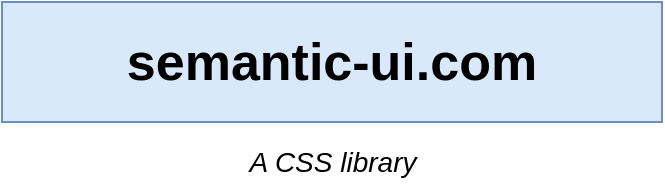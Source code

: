 <mxfile version="12.5.1" type="github" pages="8">
  <diagram id="vAU2icVZnVVsbZ8cxz05" name="02 - sem">
    <mxGraphModel dx="747" dy="359" grid="1" gridSize="10" guides="1" tooltips="1" connect="1" arrows="1" fold="1" page="1" pageScale="1" pageWidth="1920" pageHeight="1200" math="0" shadow="0">
      <root>
        <mxCell id="ZaMI3tFs_J1XZlpAEU4s-0"/>
        <mxCell id="ZaMI3tFs_J1XZlpAEU4s-1" parent="ZaMI3tFs_J1XZlpAEU4s-0"/>
        <mxCell id="ZaMI3tFs_J1XZlpAEU4s-2" value="semantic-ui.com" style="rounded=0;whiteSpace=wrap;html=1;fontSize=26;align=center;fillColor=#dae8fc;strokeColor=#6c8ebf;fontStyle=1" vertex="1" parent="ZaMI3tFs_J1XZlpAEU4s-1">
          <mxGeometry x="450" y="240" width="330" height="60" as="geometry"/>
        </mxCell>
        <mxCell id="4axB9tEJAmGs_o-PMnVQ-0" value="&lt;i&gt;A CSS library&lt;/i&gt;" style="text;html=1;strokeColor=none;fillColor=none;align=center;verticalAlign=middle;whiteSpace=wrap;rounded=0;fontSize=14;" vertex="1" parent="ZaMI3tFs_J1XZlpAEU4s-1">
          <mxGeometry x="537.5" y="310" width="155" height="20" as="geometry"/>
        </mxCell>
      </root>
    </mxGraphModel>
  </diagram>
  <diagram id="gMHvzonc3eMBFMIQYa92" name="04 - semantic">
    <mxGraphModel dx="747" dy="359" grid="1" gridSize="10" guides="1" tooltips="1" connect="1" arrows="1" fold="1" page="1" pageScale="1" pageWidth="1920" pageHeight="1200" math="0" shadow="0">
      <root>
        <mxCell id="-XBrB-katNyUkC63vr14-0"/>
        <mxCell id="-XBrB-katNyUkC63vr14-1" parent="-XBrB-katNyUkC63vr14-0"/>
        <mxCell id="Cq113-RAYWUyoC-S9eks-3" style="edgeStyle=orthogonalEdgeStyle;rounded=0;orthogonalLoop=1;jettySize=auto;html=1;exitX=0.5;exitY=1;exitDx=0;exitDy=0;fontSize=14;" edge="1" parent="-XBrB-katNyUkC63vr14-1" source="Cq113-RAYWUyoC-S9eks-0" target="Cq113-RAYWUyoC-S9eks-2">
          <mxGeometry relative="1" as="geometry"/>
        </mxCell>
        <mxCell id="Cq113-RAYWUyoC-S9eks-0" value="Semantic CSS" style="rounded=0;whiteSpace=wrap;html=1;fontSize=26;align=center;fillColor=#dae8fc;strokeColor=#6c8ebf;fontStyle=1" vertex="1" parent="-XBrB-katNyUkC63vr14-1">
          <mxGeometry x="420" y="260" width="200" height="60" as="geometry"/>
        </mxCell>
        <mxCell id="Cq113-RAYWUyoC-S9eks-4" style="edgeStyle=orthogonalEdgeStyle;rounded=0;orthogonalLoop=1;jettySize=auto;html=1;exitX=0.5;exitY=1;exitDx=0;exitDy=0;fontSize=14;" edge="1" parent="-XBrB-katNyUkC63vr14-1" target="Cq113-RAYWUyoC-S9eks-2">
          <mxGeometry relative="1" as="geometry">
            <mxPoint x="750" y="320" as="sourcePoint"/>
          </mxGeometry>
        </mxCell>
        <mxCell id="Cq113-RAYWUyoC-S9eks-2" value="Semantic-UI" style="rounded=0;whiteSpace=wrap;html=1;fontSize=26;align=center;fillColor=#e1d5e7;strokeColor=#9673a6;fontStyle=1" vertex="1" parent="-XBrB-katNyUkC63vr14-1">
          <mxGeometry x="535" y="410" width="200" height="60" as="geometry"/>
        </mxCell>
      </root>
    </mxGraphModel>
  </diagram>
  <diagram id="G4dSxPrtSfT2ga3OpHY1" name="01 - mockup">
    <mxGraphModel dx="1195" dy="574" grid="1" gridSize="10" guides="1" tooltips="1" connect="1" arrows="1" fold="1" page="1" pageScale="1" pageWidth="1920" pageHeight="1200" math="0" shadow="0">
      <root>
        <mxCell id="0"/>
        <mxCell id="1" parent="0"/>
        <mxCell id="b6q1SKspGeo5kJjIOPxl-1" value="" style="strokeWidth=1;shadow=0;dashed=0;align=center;html=1;shape=mxgraph.mockup.containers.browserWindow;rSize=0;strokeColor=#666666;strokeColor2=#008cff;strokeColor3=#c4c4c4;mainText=,;recursiveResize=0;" vertex="1" parent="1">
          <mxGeometry x="320" y="140" width="620" height="510" as="geometry"/>
        </mxCell>
        <mxCell id="b6q1SKspGeo5kJjIOPxl-2" value="Page 1" style="strokeWidth=1;shadow=0;dashed=0;align=center;html=1;shape=mxgraph.mockup.containers.anchor;fontSize=17;fontColor=#666666;align=left;" vertex="1" parent="b6q1SKspGeo5kJjIOPxl-1">
          <mxGeometry x="60" y="12" width="110" height="26" as="geometry"/>
        </mxCell>
        <mxCell id="b6q1SKspGeo5kJjIOPxl-3" value="localhost:4200/elements" style="strokeWidth=1;shadow=0;dashed=0;align=center;html=1;shape=mxgraph.mockup.containers.anchor;rSize=0;fontSize=17;fontColor=#666666;align=left;" vertex="1" parent="b6q1SKspGeo5kJjIOPxl-1">
          <mxGeometry x="130" y="60" width="250" height="26" as="geometry"/>
        </mxCell>
        <mxCell id="b6q1SKspGeo5kJjIOPxl-10" value="Elements" style="text;html=1;strokeColor=none;fillColor=none;align=center;verticalAlign=middle;whiteSpace=wrap;rounded=0;fontStyle=1" vertex="1" parent="b6q1SKspGeo5kJjIOPxl-1">
          <mxGeometry x="20" y="120" width="70" height="20" as="geometry"/>
        </mxCell>
        <mxCell id="b6q1SKspGeo5kJjIOPxl-11" value="Collections" style="text;html=1;strokeColor=none;fillColor=none;align=center;verticalAlign=middle;whiteSpace=wrap;rounded=0;fontStyle=0" vertex="1" parent="b6q1SKspGeo5kJjIOPxl-1">
          <mxGeometry x="105" y="120" width="70" height="20" as="geometry"/>
        </mxCell>
        <mxCell id="b6q1SKspGeo5kJjIOPxl-12" value="Views" style="text;html=1;strokeColor=none;fillColor=none;align=center;verticalAlign=middle;whiteSpace=wrap;rounded=0;fontStyle=0" vertex="1" parent="b6q1SKspGeo5kJjIOPxl-1">
          <mxGeometry x="190" y="120" width="70" height="20" as="geometry"/>
        </mxCell>
        <mxCell id="b6q1SKspGeo5kJjIOPxl-14" value="" style="endArrow=none;html=1;" edge="1" parent="b6q1SKspGeo5kJjIOPxl-1">
          <mxGeometry width="50" height="50" relative="1" as="geometry">
            <mxPoint x="25" y="150" as="sourcePoint"/>
            <mxPoint x="595" y="150" as="targetPoint"/>
          </mxGeometry>
        </mxCell>
        <mxCell id="b6q1SKspGeo5kJjIOPxl-24" value="Segment" style="text;html=1;strokeColor=none;fillColor=none;align=center;verticalAlign=middle;whiteSpace=wrap;rounded=0;fontStyle=1;fontSize=18;" vertex="1" parent="b6q1SKspGeo5kJjIOPxl-1">
          <mxGeometry x="30" y="180" width="70" height="20" as="geometry"/>
        </mxCell>
        <mxCell id="b6q1SKspGeo5kJjIOPxl-25" value="" style="endArrow=none;html=1;" edge="1" parent="b6q1SKspGeo5kJjIOPxl-1">
          <mxGeometry width="50" height="50" relative="1" as="geometry">
            <mxPoint x="25" y="210" as="sourcePoint"/>
            <mxPoint x="200" y="210" as="targetPoint"/>
          </mxGeometry>
        </mxCell>
        <mxCell id="b6q1SKspGeo5kJjIOPxl-26" value="" style="rounded=0;whiteSpace=wrap;html=1;fontSize=18;" vertex="1" parent="b6q1SKspGeo5kJjIOPxl-1">
          <mxGeometry x="50" y="220" width="530" height="50" as="geometry"/>
        </mxCell>
        <mxCell id="b6q1SKspGeo5kJjIOPxl-27" value="This is an example of a segment component" style="text;html=1;strokeColor=none;fillColor=none;align=left;verticalAlign=middle;whiteSpace=wrap;rounded=0;fontSize=18;" vertex="1" parent="b6q1SKspGeo5kJjIOPxl-1">
          <mxGeometry x="65" y="235" width="395" height="20" as="geometry"/>
        </mxCell>
        <mxCell id="b6q1SKspGeo5kJjIOPxl-28" value="Placeholder" style="text;html=1;strokeColor=none;fillColor=none;align=center;verticalAlign=middle;whiteSpace=wrap;rounded=0;fontStyle=1;fontSize=18;" vertex="1" parent="b6q1SKspGeo5kJjIOPxl-1">
          <mxGeometry x="32.5" y="300" width="87.5" height="20" as="geometry"/>
        </mxCell>
        <mxCell id="b6q1SKspGeo5kJjIOPxl-29" value="" style="endArrow=none;html=1;" edge="1" parent="b6q1SKspGeo5kJjIOPxl-1">
          <mxGeometry width="50" height="50" relative="1" as="geometry">
            <mxPoint x="27.5" y="330" as="sourcePoint"/>
            <mxPoint x="202.5" y="330" as="targetPoint"/>
          </mxGeometry>
        </mxCell>
        <mxCell id="b6q1SKspGeo5kJjIOPxl-31" value="" style="rounded=0;whiteSpace=wrap;html=1;fontSize=18;align=left;fillColor=#f5f5f5;strokeColor=#666666;fontColor=#333333;" vertex="1" parent="b6q1SKspGeo5kJjIOPxl-1">
          <mxGeometry x="50" y="340" width="30" height="30" as="geometry"/>
        </mxCell>
        <mxCell id="b6q1SKspGeo5kJjIOPxl-32" value="" style="rounded=0;whiteSpace=wrap;html=1;fontSize=18;align=left;fillColor=#f5f5f5;strokeColor=#666666;fontColor=#333333;" vertex="1" parent="b6q1SKspGeo5kJjIOPxl-1">
          <mxGeometry x="90" y="340" width="130" height="10" as="geometry"/>
        </mxCell>
        <mxCell id="b6q1SKspGeo5kJjIOPxl-33" value="" style="rounded=0;whiteSpace=wrap;html=1;fontSize=18;align=left;fillColor=#f5f5f5;strokeColor=#666666;fontColor=#333333;" vertex="1" parent="b6q1SKspGeo5kJjIOPxl-1">
          <mxGeometry x="90" y="360" width="70" height="10" as="geometry"/>
        </mxCell>
        <mxCell id="b6q1SKspGeo5kJjIOPxl-34" value="" style="rounded=0;whiteSpace=wrap;html=1;fontSize=18;align=left;fillColor=#f5f5f5;strokeColor=#666666;fontColor=#333333;" vertex="1" parent="b6q1SKspGeo5kJjIOPxl-1">
          <mxGeometry x="50" y="380" width="230" height="10" as="geometry"/>
        </mxCell>
        <mxCell id="b6q1SKspGeo5kJjIOPxl-35" value="" style="rounded=0;whiteSpace=wrap;html=1;fontSize=18;align=left;fillColor=#f5f5f5;strokeColor=#666666;fontColor=#333333;" vertex="1" parent="b6q1SKspGeo5kJjIOPxl-1">
          <mxGeometry x="50" y="400" width="230" height="10" as="geometry"/>
        </mxCell>
        <mxCell id="b6q1SKspGeo5kJjIOPxl-36" value="" style="rounded=0;whiteSpace=wrap;html=1;fontSize=18;align=left;fillColor=#f5f5f5;strokeColor=#666666;fontColor=#333333;" vertex="1" parent="b6q1SKspGeo5kJjIOPxl-1">
          <mxGeometry x="50" y="420" width="230" height="10" as="geometry"/>
        </mxCell>
        <mxCell id="b6q1SKspGeo5kJjIOPxl-106" value="Modules" style="text;html=1;strokeColor=none;fillColor=none;align=center;verticalAlign=middle;whiteSpace=wrap;rounded=0;fontStyle=0" vertex="1" parent="b6q1SKspGeo5kJjIOPxl-1">
          <mxGeometry x="275" y="120" width="70" height="20" as="geometry"/>
        </mxCell>
        <mxCell id="b6q1SKspGeo5kJjIOPxl-4" value="" style="strokeWidth=1;shadow=0;dashed=0;align=center;html=1;shape=mxgraph.mockup.containers.browserWindow;rSize=0;strokeColor=#666666;strokeColor2=#008cff;strokeColor3=#c4c4c4;mainText=,;recursiveResize=0;" vertex="1" parent="1">
          <mxGeometry x="1000" y="140" width="620" height="510" as="geometry"/>
        </mxCell>
        <mxCell id="b6q1SKspGeo5kJjIOPxl-5" value="Page 1" style="strokeWidth=1;shadow=0;dashed=0;align=center;html=1;shape=mxgraph.mockup.containers.anchor;fontSize=17;fontColor=#666666;align=left;" vertex="1" parent="b6q1SKspGeo5kJjIOPxl-4">
          <mxGeometry x="60" y="12" width="110" height="26" as="geometry"/>
        </mxCell>
        <mxCell id="b6q1SKspGeo5kJjIOPxl-6" value="localhost:4200/collections" style="strokeWidth=1;shadow=0;dashed=0;align=center;html=1;shape=mxgraph.mockup.containers.anchor;rSize=0;fontSize=17;fontColor=#666666;align=left;" vertex="1" parent="b6q1SKspGeo5kJjIOPxl-4">
          <mxGeometry x="130" y="60" width="250" height="26" as="geometry"/>
        </mxCell>
        <mxCell id="b6q1SKspGeo5kJjIOPxl-16" value="Elements" style="text;html=1;strokeColor=none;fillColor=none;align=center;verticalAlign=middle;whiteSpace=wrap;rounded=0;fontStyle=0" vertex="1" parent="b6q1SKspGeo5kJjIOPxl-4">
          <mxGeometry x="21.7" y="120" width="70" height="20" as="geometry"/>
        </mxCell>
        <mxCell id="b6q1SKspGeo5kJjIOPxl-17" value="Collections" style="text;html=1;strokeColor=none;fillColor=none;align=center;verticalAlign=middle;whiteSpace=wrap;rounded=0;fontStyle=1" vertex="1" parent="b6q1SKspGeo5kJjIOPxl-4">
          <mxGeometry x="106.7" y="120" width="70" height="20" as="geometry"/>
        </mxCell>
        <mxCell id="b6q1SKspGeo5kJjIOPxl-18" value="Views" style="text;html=1;strokeColor=none;fillColor=none;align=center;verticalAlign=middle;whiteSpace=wrap;rounded=0;fontStyle=0" vertex="1" parent="b6q1SKspGeo5kJjIOPxl-4">
          <mxGeometry x="191.7" y="120" width="70" height="20" as="geometry"/>
        </mxCell>
        <mxCell id="b6q1SKspGeo5kJjIOPxl-19" value="" style="endArrow=none;html=1;" edge="1" parent="b6q1SKspGeo5kJjIOPxl-4">
          <mxGeometry width="50" height="50" relative="1" as="geometry">
            <mxPoint x="26.7" y="150" as="sourcePoint"/>
            <mxPoint x="596.7" y="150" as="targetPoint"/>
          </mxGeometry>
        </mxCell>
        <mxCell id="b6q1SKspGeo5kJjIOPxl-38" value="Table" style="text;html=1;strokeColor=none;fillColor=none;align=center;verticalAlign=middle;whiteSpace=wrap;rounded=0;fontStyle=1;fontSize=18;" vertex="1" parent="b6q1SKspGeo5kJjIOPxl-4">
          <mxGeometry x="21.7" y="170" width="70" height="20" as="geometry"/>
        </mxCell>
        <mxCell id="b6q1SKspGeo5kJjIOPxl-39" value="" style="endArrow=none;html=1;" edge="1" parent="b6q1SKspGeo5kJjIOPxl-4">
          <mxGeometry width="50" height="50" relative="1" as="geometry">
            <mxPoint x="27.5" y="200" as="sourcePoint"/>
            <mxPoint x="202.5" y="200" as="targetPoint"/>
          </mxGeometry>
        </mxCell>
        <mxCell id="b6q1SKspGeo5kJjIOPxl-40" value="&amp;nbsp; Name" style="rounded=0;whiteSpace=wrap;html=1;fontSize=14;align=left;fillColor=#f5f5f5;strokeColor=#666666;fontColor=#333333;" vertex="1" parent="b6q1SKspGeo5kJjIOPxl-4">
          <mxGeometry x="50" y="210" width="150" height="25" as="geometry"/>
        </mxCell>
        <mxCell id="b6q1SKspGeo5kJjIOPxl-41" value="&amp;nbsp; Age" style="rounded=0;whiteSpace=wrap;html=1;fontSize=14;align=left;fillColor=#f5f5f5;strokeColor=#666666;fontColor=#333333;" vertex="1" parent="b6q1SKspGeo5kJjIOPxl-4">
          <mxGeometry x="200" y="210" width="180" height="25" as="geometry"/>
        </mxCell>
        <mxCell id="b6q1SKspGeo5kJjIOPxl-42" value="&amp;nbsp; Job" style="rounded=0;whiteSpace=wrap;html=1;fontSize=14;align=left;fillColor=#f5f5f5;strokeColor=#666666;fontColor=#333333;" vertex="1" parent="b6q1SKspGeo5kJjIOPxl-4">
          <mxGeometry x="380" y="210" width="180" height="25" as="geometry"/>
        </mxCell>
        <mxCell id="b6q1SKspGeo5kJjIOPxl-43" value="James McJoe" style="rounded=0;whiteSpace=wrap;html=1;fontSize=12;align=left;" vertex="1" parent="b6q1SKspGeo5kJjIOPxl-4">
          <mxGeometry x="50" y="235" width="150" height="25" as="geometry"/>
        </mxCell>
        <mxCell id="b6q1SKspGeo5kJjIOPxl-44" value="30" style="rounded=0;whiteSpace=wrap;html=1;fontSize=12;align=left;" vertex="1" parent="b6q1SKspGeo5kJjIOPxl-4">
          <mxGeometry x="200" y="235" width="180" height="25" as="geometry"/>
        </mxCell>
        <mxCell id="b6q1SKspGeo5kJjIOPxl-45" value="Designer" style="rounded=0;whiteSpace=wrap;html=1;fontSize=12;align=left;" vertex="1" parent="b6q1SKspGeo5kJjIOPxl-4">
          <mxGeometry x="380" y="235" width="180" height="25" as="geometry"/>
        </mxCell>
        <mxCell id="b6q1SKspGeo5kJjIOPxl-46" value="Jill Jilly" style="rounded=0;whiteSpace=wrap;html=1;fontSize=12;align=left;" vertex="1" parent="b6q1SKspGeo5kJjIOPxl-4">
          <mxGeometry x="50" y="260" width="150" height="25" as="geometry"/>
        </mxCell>
        <mxCell id="b6q1SKspGeo5kJjIOPxl-47" value="24" style="rounded=0;whiteSpace=wrap;html=1;fontSize=12;align=left;" vertex="1" parent="b6q1SKspGeo5kJjIOPxl-4">
          <mxGeometry x="200" y="260" width="180" height="25" as="geometry"/>
        </mxCell>
        <mxCell id="b6q1SKspGeo5kJjIOPxl-48" value="Engineer" style="rounded=0;whiteSpace=wrap;html=1;fontSize=12;align=left;" vertex="1" parent="b6q1SKspGeo5kJjIOPxl-4">
          <mxGeometry x="380" y="260" width="180" height="25" as="geometry"/>
        </mxCell>
        <mxCell id="b6q1SKspGeo5kJjIOPxl-49" value="Elyse" style="rounded=0;whiteSpace=wrap;html=1;fontSize=12;align=left;" vertex="1" parent="b6q1SKspGeo5kJjIOPxl-4">
          <mxGeometry x="50" y="285" width="150" height="25" as="geometry"/>
        </mxCell>
        <mxCell id="b6q1SKspGeo5kJjIOPxl-50" value="32" style="rounded=0;whiteSpace=wrap;html=1;fontSize=12;align=left;" vertex="1" parent="b6q1SKspGeo5kJjIOPxl-4">
          <mxGeometry x="200" y="285" width="180" height="25" as="geometry"/>
        </mxCell>
        <mxCell id="b6q1SKspGeo5kJjIOPxl-51" value="Engineer" style="rounded=0;whiteSpace=wrap;html=1;fontSize=12;align=left;" vertex="1" parent="b6q1SKspGeo5kJjIOPxl-4">
          <mxGeometry x="380" y="285" width="180" height="25" as="geometry"/>
        </mxCell>
        <mxCell id="b6q1SKspGeo5kJjIOPxl-52" value="Tabs" style="text;html=1;strokeColor=none;fillColor=none;align=center;verticalAlign=middle;whiteSpace=wrap;rounded=0;fontStyle=1;fontSize=18;" vertex="1" parent="b6q1SKspGeo5kJjIOPxl-4">
          <mxGeometry x="24.6" y="330" width="70" height="20" as="geometry"/>
        </mxCell>
        <mxCell id="b6q1SKspGeo5kJjIOPxl-53" value="" style="endArrow=none;html=1;" edge="1" parent="b6q1SKspGeo5kJjIOPxl-4">
          <mxGeometry width="50" height="50" relative="1" as="geometry">
            <mxPoint x="30.4" y="360" as="sourcePoint"/>
            <mxPoint x="205.4" y="360" as="targetPoint"/>
          </mxGeometry>
        </mxCell>
        <mxCell id="b6q1SKspGeo5kJjIOPxl-54" value="Bio" style="rounded=0;whiteSpace=wrap;html=1;fontSize=12;align=left;fillColor=#f5f5f5;strokeColor=#666666;fontColor=#333333;" vertex="1" parent="b6q1SKspGeo5kJjIOPxl-4">
          <mxGeometry x="50" y="390" width="120" height="30" as="geometry"/>
        </mxCell>
        <mxCell id="b6q1SKspGeo5kJjIOPxl-55" value="Companies" style="rounded=0;whiteSpace=wrap;html=1;fontSize=12;align=left;strokeColor=none;" vertex="1" parent="b6q1SKspGeo5kJjIOPxl-4">
          <mxGeometry x="50" y="420" width="120" height="30" as="geometry"/>
        </mxCell>
        <mxCell id="b6q1SKspGeo5kJjIOPxl-56" value="Partners" style="rounded=0;whiteSpace=wrap;html=1;fontSize=12;align=left;strokeColor=none;" vertex="1" parent="b6q1SKspGeo5kJjIOPxl-4">
          <mxGeometry x="50" y="450" width="120" height="30" as="geometry"/>
        </mxCell>
        <mxCell id="b6q1SKspGeo5kJjIOPxl-57" value="" style="rounded=0;whiteSpace=wrap;html=1;fontSize=12;align=left;fillColor=#f5f5f5;strokeColor=#666666;fontColor=#333333;" vertex="1" parent="b6q1SKspGeo5kJjIOPxl-4">
          <mxGeometry x="170" y="390" width="330" height="90" as="geometry"/>
        </mxCell>
        <mxCell id="b6q1SKspGeo5kJjIOPxl-58" value="Here is a biography of myself.&amp;nbsp; You will learn about how I came to be an engineer!" style="text;html=1;strokeColor=none;fillColor=none;align=left;verticalAlign=middle;whiteSpace=wrap;rounded=0;fontSize=12;" vertex="1" parent="b6q1SKspGeo5kJjIOPxl-4">
          <mxGeometry x="176.7" y="400" width="313.3" height="20" as="geometry"/>
        </mxCell>
        <mxCell id="b6q1SKspGeo5kJjIOPxl-105" value="Modules" style="text;html=1;strokeColor=none;fillColor=none;align=center;verticalAlign=middle;whiteSpace=wrap;rounded=0;fontStyle=0" vertex="1" parent="b6q1SKspGeo5kJjIOPxl-4">
          <mxGeometry x="270" y="120" width="70" height="20" as="geometry"/>
        </mxCell>
        <mxCell id="b6q1SKspGeo5kJjIOPxl-7" value="" style="strokeWidth=1;shadow=0;dashed=0;align=center;html=1;shape=mxgraph.mockup.containers.browserWindow;rSize=0;strokeColor=#666666;strokeColor2=#008cff;strokeColor3=#c4c4c4;mainText=,;recursiveResize=0;fontStyle=2" vertex="1" parent="1">
          <mxGeometry x="1670" y="140" width="620" height="510" as="geometry"/>
        </mxCell>
        <mxCell id="b6q1SKspGeo5kJjIOPxl-8" value="Page 1" style="strokeWidth=1;shadow=0;dashed=0;align=center;html=1;shape=mxgraph.mockup.containers.anchor;fontSize=17;fontColor=#666666;align=left;" vertex="1" parent="b6q1SKspGeo5kJjIOPxl-7">
          <mxGeometry x="60" y="12" width="110" height="26" as="geometry"/>
        </mxCell>
        <mxCell id="b6q1SKspGeo5kJjIOPxl-9" value="localhost:4200/views" style="strokeWidth=1;shadow=0;dashed=0;align=center;html=1;shape=mxgraph.mockup.containers.anchor;rSize=0;fontSize=17;fontColor=#666666;align=left;" vertex="1" parent="b6q1SKspGeo5kJjIOPxl-7">
          <mxGeometry x="130" y="60" width="250" height="26" as="geometry"/>
        </mxCell>
        <mxCell id="b6q1SKspGeo5kJjIOPxl-20" value="Elements" style="text;html=1;strokeColor=none;fillColor=none;align=center;verticalAlign=middle;whiteSpace=wrap;rounded=0;fontStyle=0" vertex="1" parent="b6q1SKspGeo5kJjIOPxl-7">
          <mxGeometry x="20.9" y="120" width="70" height="20" as="geometry"/>
        </mxCell>
        <mxCell id="b6q1SKspGeo5kJjIOPxl-21" value="Collections" style="text;html=1;strokeColor=none;fillColor=none;align=center;verticalAlign=middle;whiteSpace=wrap;rounded=0;fontStyle=0" vertex="1" parent="b6q1SKspGeo5kJjIOPxl-7">
          <mxGeometry x="105.9" y="120" width="70" height="20" as="geometry"/>
        </mxCell>
        <mxCell id="b6q1SKspGeo5kJjIOPxl-22" value="Views" style="text;html=1;strokeColor=none;fillColor=none;align=center;verticalAlign=middle;whiteSpace=wrap;rounded=0;fontStyle=1" vertex="1" parent="b6q1SKspGeo5kJjIOPxl-7">
          <mxGeometry x="190.9" y="120" width="70" height="20" as="geometry"/>
        </mxCell>
        <mxCell id="b6q1SKspGeo5kJjIOPxl-23" value="" style="endArrow=none;html=1;" edge="1" parent="b6q1SKspGeo5kJjIOPxl-7">
          <mxGeometry width="50" height="50" relative="1" as="geometry">
            <mxPoint x="25.9" y="150" as="sourcePoint"/>
            <mxPoint x="595.9" y="150" as="targetPoint"/>
          </mxGeometry>
        </mxCell>
        <mxCell id="b6q1SKspGeo5kJjIOPxl-59" value="Statistics" style="text;html=1;strokeColor=none;fillColor=none;align=center;verticalAlign=middle;whiteSpace=wrap;rounded=0;fontStyle=1;fontSize=18;" vertex="1" parent="b6q1SKspGeo5kJjIOPxl-7">
          <mxGeometry x="23.93" y="170" width="96.07" height="20" as="geometry"/>
        </mxCell>
        <mxCell id="b6q1SKspGeo5kJjIOPxl-60" value="" style="endArrow=none;html=1;" edge="1" parent="b6q1SKspGeo5kJjIOPxl-7">
          <mxGeometry width="50" height="50" relative="1" as="geometry">
            <mxPoint x="29.73" y="200" as="sourcePoint"/>
            <mxPoint x="204.73" y="200" as="targetPoint"/>
          </mxGeometry>
        </mxCell>
        <mxCell id="b6q1SKspGeo5kJjIOPxl-61" value="22" style="text;html=1;strokeColor=none;fillColor=none;align=center;verticalAlign=middle;whiteSpace=wrap;rounded=0;fontSize=40;" vertex="1" parent="b6q1SKspGeo5kJjIOPxl-7">
          <mxGeometry x="40" y="220" width="40" height="20" as="geometry"/>
        </mxCell>
        <mxCell id="b6q1SKspGeo5kJjIOPxl-62" value="Favorites" style="text;html=1;strokeColor=none;fillColor=none;align=center;verticalAlign=middle;whiteSpace=wrap;rounded=0;fontSize=12;" vertex="1" parent="b6q1SKspGeo5kJjIOPxl-7">
          <mxGeometry x="40" y="250" width="40" height="20" as="geometry"/>
        </mxCell>
        <mxCell id="b6q1SKspGeo5kJjIOPxl-63" value="967" style="text;html=1;strokeColor=none;fillColor=none;align=center;verticalAlign=middle;whiteSpace=wrap;rounded=0;fontSize=40;" vertex="1" parent="b6q1SKspGeo5kJjIOPxl-7">
          <mxGeometry x="130" y="220" width="40" height="20" as="geometry"/>
        </mxCell>
        <mxCell id="b6q1SKspGeo5kJjIOPxl-64" value="Page Views" style="text;html=1;strokeColor=none;fillColor=none;align=center;verticalAlign=middle;whiteSpace=wrap;rounded=0;fontSize=12;" vertex="1" parent="b6q1SKspGeo5kJjIOPxl-7">
          <mxGeometry x="115" y="250" width="70" height="20" as="geometry"/>
        </mxCell>
        <mxCell id="b6q1SKspGeo5kJjIOPxl-65" value="30" style="text;html=1;strokeColor=none;fillColor=none;align=center;verticalAlign=middle;whiteSpace=wrap;rounded=0;fontSize=40;" vertex="1" parent="b6q1SKspGeo5kJjIOPxl-7">
          <mxGeometry x="224.67" y="220" width="40" height="20" as="geometry"/>
        </mxCell>
        <mxCell id="b6q1SKspGeo5kJjIOPxl-66" value="Users" style="text;html=1;strokeColor=none;fillColor=none;align=center;verticalAlign=middle;whiteSpace=wrap;rounded=0;fontSize=12;" vertex="1" parent="b6q1SKspGeo5kJjIOPxl-7">
          <mxGeometry x="209.67" y="250" width="70" height="20" as="geometry"/>
        </mxCell>
        <mxCell id="b6q1SKspGeo5kJjIOPxl-67" value="Item List" style="text;html=1;strokeColor=none;fillColor=none;align=center;verticalAlign=middle;whiteSpace=wrap;rounded=0;fontStyle=1;fontSize=18;" vertex="1" parent="b6q1SKspGeo5kJjIOPxl-7">
          <mxGeometry x="24.6" y="300" width="96.07" height="20" as="geometry"/>
        </mxCell>
        <mxCell id="b6q1SKspGeo5kJjIOPxl-68" value="" style="endArrow=none;html=1;" edge="1" parent="b6q1SKspGeo5kJjIOPxl-7">
          <mxGeometry width="50" height="50" relative="1" as="geometry">
            <mxPoint x="30.4" y="330" as="sourcePoint"/>
            <mxPoint x="205.4" y="330" as="targetPoint"/>
          </mxGeometry>
        </mxCell>
        <mxCell id="b6q1SKspGeo5kJjIOPxl-69" value="" style="shape=image;html=1;verticalAlign=top;verticalLabelPosition=bottom;labelBackgroundColor=#ffffff;imageAspect=0;aspect=fixed;image=https://cdn2.iconfinder.com/data/icons/freecns-cumulus/16/519587-084_Photo-128.png;fontSize=40;align=left;" vertex="1" parent="b6q1SKspGeo5kJjIOPxl-7">
          <mxGeometry x="27" y="350" width="70" height="70" as="geometry"/>
        </mxCell>
        <mxCell id="b6q1SKspGeo5kJjIOPxl-70" value="Couch" style="text;html=1;strokeColor=none;fillColor=none;align=left;verticalAlign=middle;whiteSpace=wrap;rounded=0;fontSize=12;fontStyle=1" vertex="1" parent="b6q1SKspGeo5kJjIOPxl-7">
          <mxGeometry x="105.9" y="358" width="120" height="20" as="geometry"/>
        </mxCell>
        <mxCell id="b6q1SKspGeo5kJjIOPxl-71" value="&lt;i&gt;Description&lt;/i&gt;" style="text;html=1;strokeColor=none;fillColor=none;align=left;verticalAlign=middle;whiteSpace=wrap;rounded=0;fontSize=12;fontStyle=0" vertex="1" parent="b6q1SKspGeo5kJjIOPxl-7">
          <mxGeometry x="105.9" y="379" width="120" height="20" as="geometry"/>
        </mxCell>
        <mxCell id="b6q1SKspGeo5kJjIOPxl-72" value="&lt;span&gt;This is a great couch, the kind that you would want in your house!&lt;/span&gt;" style="text;html=1;strokeColor=none;fillColor=none;align=left;verticalAlign=middle;whiteSpace=wrap;rounded=0;fontSize=12;fontStyle=0" vertex="1" parent="b6q1SKspGeo5kJjIOPxl-7">
          <mxGeometry x="105.9" y="400" width="244.1" height="20" as="geometry"/>
        </mxCell>
        <mxCell id="b6q1SKspGeo5kJjIOPxl-73" value="" style="shape=image;html=1;verticalAlign=top;verticalLabelPosition=bottom;labelBackgroundColor=#ffffff;imageAspect=0;aspect=fixed;image=https://cdn2.iconfinder.com/data/icons/freecns-cumulus/16/519587-084_Photo-128.png;fontSize=40;align=left;" vertex="1" parent="b6q1SKspGeo5kJjIOPxl-7">
          <mxGeometry x="27" y="424.67" width="70" height="70" as="geometry"/>
        </mxCell>
        <mxCell id="b6q1SKspGeo5kJjIOPxl-74" value="Dresser" style="text;html=1;strokeColor=none;fillColor=none;align=left;verticalAlign=middle;whiteSpace=wrap;rounded=0;fontSize=12;fontStyle=1" vertex="1" parent="b6q1SKspGeo5kJjIOPxl-7">
          <mxGeometry x="105.9" y="432.67" width="120" height="20" as="geometry"/>
        </mxCell>
        <mxCell id="b6q1SKspGeo5kJjIOPxl-75" value="&lt;i&gt;Description&lt;/i&gt;" style="text;html=1;strokeColor=none;fillColor=none;align=left;verticalAlign=middle;whiteSpace=wrap;rounded=0;fontSize=12;fontStyle=0" vertex="1" parent="b6q1SKspGeo5kJjIOPxl-7">
          <mxGeometry x="105.9" y="453.67" width="120" height="20" as="geometry"/>
        </mxCell>
        <mxCell id="b6q1SKspGeo5kJjIOPxl-76" value="&lt;span&gt;This is a great dresser, the kind that you would want in your house!&lt;/span&gt;" style="text;html=1;strokeColor=none;fillColor=none;align=left;verticalAlign=middle;whiteSpace=wrap;rounded=0;fontSize=12;fontStyle=0" vertex="1" parent="b6q1SKspGeo5kJjIOPxl-7">
          <mxGeometry x="105.9" y="474.67" width="244.1" height="20" as="geometry"/>
        </mxCell>
        <mxCell id="b6q1SKspGeo5kJjIOPxl-103" value="Modules" style="text;html=1;strokeColor=none;fillColor=none;align=center;verticalAlign=middle;whiteSpace=wrap;rounded=0;fontStyle=0" vertex="1" parent="b6q1SKspGeo5kJjIOPxl-7">
          <mxGeometry x="275" y="120" width="70" height="20" as="geometry"/>
        </mxCell>
        <mxCell id="b6q1SKspGeo5kJjIOPxl-77" value="" style="strokeWidth=1;shadow=0;dashed=0;align=center;html=1;shape=mxgraph.mockup.containers.browserWindow;rSize=0;strokeColor=#666666;strokeColor2=#008cff;strokeColor3=#c4c4c4;mainText=,;recursiveResize=0;fontStyle=2" vertex="1" parent="1">
          <mxGeometry x="2320" y="140" width="620" height="510" as="geometry"/>
        </mxCell>
        <mxCell id="b6q1SKspGeo5kJjIOPxl-78" value="Page 1" style="strokeWidth=1;shadow=0;dashed=0;align=center;html=1;shape=mxgraph.mockup.containers.anchor;fontSize=17;fontColor=#666666;align=left;" vertex="1" parent="b6q1SKspGeo5kJjIOPxl-77">
          <mxGeometry x="60" y="12" width="110" height="26" as="geometry"/>
        </mxCell>
        <mxCell id="b6q1SKspGeo5kJjIOPxl-79" value="localhost:4200/modules" style="strokeWidth=1;shadow=0;dashed=0;align=center;html=1;shape=mxgraph.mockup.containers.anchor;rSize=0;fontSize=17;fontColor=#666666;align=left;" vertex="1" parent="b6q1SKspGeo5kJjIOPxl-77">
          <mxGeometry x="130" y="60" width="250" height="26" as="geometry"/>
        </mxCell>
        <mxCell id="b6q1SKspGeo5kJjIOPxl-80" value="Elements" style="text;html=1;strokeColor=none;fillColor=none;align=center;verticalAlign=middle;whiteSpace=wrap;rounded=0;fontStyle=0" vertex="1" parent="b6q1SKspGeo5kJjIOPxl-77">
          <mxGeometry x="20.9" y="120" width="70" height="20" as="geometry"/>
        </mxCell>
        <mxCell id="b6q1SKspGeo5kJjIOPxl-81" value="Collections" style="text;html=1;strokeColor=none;fillColor=none;align=center;verticalAlign=middle;whiteSpace=wrap;rounded=0;fontStyle=0" vertex="1" parent="b6q1SKspGeo5kJjIOPxl-77">
          <mxGeometry x="105.9" y="120" width="70" height="20" as="geometry"/>
        </mxCell>
        <mxCell id="b6q1SKspGeo5kJjIOPxl-82" value="Views" style="text;html=1;strokeColor=none;fillColor=none;align=center;verticalAlign=middle;whiteSpace=wrap;rounded=0;fontStyle=0" vertex="1" parent="b6q1SKspGeo5kJjIOPxl-77">
          <mxGeometry x="190.9" y="120" width="70" height="20" as="geometry"/>
        </mxCell>
        <mxCell id="b6q1SKspGeo5kJjIOPxl-83" value="" style="endArrow=none;html=1;" edge="1" parent="b6q1SKspGeo5kJjIOPxl-77">
          <mxGeometry width="50" height="50" relative="1" as="geometry">
            <mxPoint x="25.9" y="150" as="sourcePoint"/>
            <mxPoint x="595.9" y="150" as="targetPoint"/>
          </mxGeometry>
        </mxCell>
        <mxCell id="b6q1SKspGeo5kJjIOPxl-84" value="Modal" style="text;html=1;strokeColor=none;fillColor=none;align=left;verticalAlign=middle;whiteSpace=wrap;rounded=0;fontStyle=1;fontSize=18;" vertex="1" parent="b6q1SKspGeo5kJjIOPxl-77">
          <mxGeometry x="33.93" y="170" width="96.07" height="20" as="geometry"/>
        </mxCell>
        <mxCell id="b6q1SKspGeo5kJjIOPxl-85" value="" style="endArrow=none;html=1;" edge="1" parent="b6q1SKspGeo5kJjIOPxl-77">
          <mxGeometry width="50" height="50" relative="1" as="geometry">
            <mxPoint x="29.73" y="200" as="sourcePoint"/>
            <mxPoint x="204.73" y="200" as="targetPoint"/>
          </mxGeometry>
        </mxCell>
        <mxCell id="b6q1SKspGeo5kJjIOPxl-92" value="Accordion" style="text;html=1;strokeColor=none;fillColor=none;align=left;verticalAlign=middle;whiteSpace=wrap;rounded=0;fontStyle=1;fontSize=18;" vertex="1" parent="b6q1SKspGeo5kJjIOPxl-77">
          <mxGeometry x="33.93" y="270" width="96.07" height="20" as="geometry"/>
        </mxCell>
        <mxCell id="b6q1SKspGeo5kJjIOPxl-93" value="" style="endArrow=none;html=1;" edge="1" parent="b6q1SKspGeo5kJjIOPxl-77">
          <mxGeometry width="50" height="50" relative="1" as="geometry">
            <mxPoint x="30.4" y="300" as="sourcePoint"/>
            <mxPoint x="205.4" y="300" as="targetPoint"/>
          </mxGeometry>
        </mxCell>
        <mxCell id="b6q1SKspGeo5kJjIOPxl-102" value="Modules" style="text;html=1;strokeColor=none;fillColor=none;align=center;verticalAlign=middle;whiteSpace=wrap;rounded=0;fontStyle=1" vertex="1" parent="b6q1SKspGeo5kJjIOPxl-77">
          <mxGeometry x="275" y="120" width="70" height="20" as="geometry"/>
        </mxCell>
        <mxCell id="b6q1SKspGeo5kJjIOPxl-108" value="Open Modal" style="rounded=1;whiteSpace=wrap;html=1;fontSize=16;align=center;" vertex="1" parent="b6q1SKspGeo5kJjIOPxl-77">
          <mxGeometry x="40" y="210" width="120" height="30" as="geometry"/>
        </mxCell>
        <mxCell id="b6q1SKspGeo5kJjIOPxl-109" value="&amp;gt; What does orange look like?" style="text;html=1;strokeColor=none;fillColor=none;align=left;verticalAlign=middle;whiteSpace=wrap;rounded=0;fontSize=16;" vertex="1" parent="b6q1SKspGeo5kJjIOPxl-77">
          <mxGeometry x="40" y="320" width="260" height="20" as="geometry"/>
        </mxCell>
        <mxCell id="b6q1SKspGeo5kJjIOPxl-110" value="&amp;gt; Why is the sky blue?" style="text;html=1;strokeColor=none;fillColor=none;align=left;verticalAlign=middle;whiteSpace=wrap;rounded=0;fontSize=16;" vertex="1" parent="b6q1SKspGeo5kJjIOPxl-77">
          <mxGeometry x="40.0" y="350" width="260" height="20" as="geometry"/>
        </mxCell>
        <mxCell id="b6q1SKspGeo5kJjIOPxl-113" value="&amp;gt; What should I have for dinner?" style="text;html=1;strokeColor=none;fillColor=none;align=left;verticalAlign=middle;whiteSpace=wrap;rounded=0;fontSize=16;" vertex="1" parent="b6q1SKspGeo5kJjIOPxl-77">
          <mxGeometry x="40" y="380" width="260" height="20" as="geometry"/>
        </mxCell>
      </root>
    </mxGraphModel>
  </diagram>
  <diagram id="cxGV3vTQ2QtsitKNTgDf" name="03 - problems">
    <mxGraphModel dx="747" dy="359" grid="1" gridSize="10" guides="1" tooltips="1" connect="1" arrows="1" fold="1" page="1" pageScale="1" pageWidth="1920" pageHeight="1200" math="0" shadow="0">
      <root>
        <mxCell id="axLBgP9SELJ8qy8nJnmc-0"/>
        <mxCell id="axLBgP9SELJ8qy8nJnmc-1" parent="axLBgP9SELJ8qy8nJnmc-0"/>
        <mxCell id="axLBgP9SELJ8qy8nJnmc-6" style="edgeStyle=orthogonalEdgeStyle;rounded=0;orthogonalLoop=1;jettySize=auto;html=1;exitX=1;exitY=0.5;exitDx=0;exitDy=0;fontSize=26;" edge="1" parent="axLBgP9SELJ8qy8nJnmc-1" source="axLBgP9SELJ8qy8nJnmc-2" target="axLBgP9SELJ8qy8nJnmc-5">
          <mxGeometry relative="1" as="geometry"/>
        </mxCell>
        <mxCell id="axLBgP9SELJ8qy8nJnmc-2" value="Need to show different pages of content to the user" style="rounded=0;whiteSpace=wrap;html=1;fontSize=14;align=center;" vertex="1" parent="axLBgP9SELJ8qy8nJnmc-1">
          <mxGeometry x="350" y="160" width="320" height="50" as="geometry"/>
        </mxCell>
        <mxCell id="axLBgP9SELJ8qy8nJnmc-3" value="Problems" style="text;html=1;strokeColor=none;fillColor=none;align=center;verticalAlign=middle;whiteSpace=wrap;rounded=0;fontSize=26;" vertex="1" parent="axLBgP9SELJ8qy8nJnmc-1">
          <mxGeometry x="490" y="130" width="40" height="20" as="geometry"/>
        </mxCell>
        <mxCell id="axLBgP9SELJ8qy8nJnmc-4" value="Solutions" style="text;html=1;strokeColor=none;fillColor=none;align=center;verticalAlign=middle;whiteSpace=wrap;rounded=0;fontSize=26;" vertex="1" parent="axLBgP9SELJ8qy8nJnmc-1">
          <mxGeometry x="860" y="130" width="40" height="20" as="geometry"/>
        </mxCell>
        <mxCell id="axLBgP9SELJ8qy8nJnmc-5" value="Use Angular&#39;s Routing feature to allow the user to navigate around and see different pages" style="rounded=0;whiteSpace=wrap;html=1;fontSize=14;align=center;fillColor=#d5e8d4;strokeColor=#82b366;" vertex="1" parent="axLBgP9SELJ8qy8nJnmc-1">
          <mxGeometry x="720" y="160" width="320" height="50" as="geometry"/>
        </mxCell>
        <mxCell id="axLBgP9SELJ8qy8nJnmc-7" style="edgeStyle=orthogonalEdgeStyle;rounded=0;orthogonalLoop=1;jettySize=auto;html=1;exitX=1;exitY=0.5;exitDx=0;exitDy=0;fontSize=26;" edge="1" parent="axLBgP9SELJ8qy8nJnmc-1" source="axLBgP9SELJ8qy8nJnmc-8" target="axLBgP9SELJ8qy8nJnmc-9">
          <mxGeometry relative="1" as="geometry"/>
        </mxCell>
        <mxCell id="axLBgP9SELJ8qy8nJnmc-8" value="There are a &lt;i&gt;lot &lt;/i&gt;of different components we need to create!" style="rounded=0;whiteSpace=wrap;html=1;fontSize=14;align=center;" vertex="1" parent="axLBgP9SELJ8qy8nJnmc-1">
          <mxGeometry x="350" y="220" width="320" height="50" as="geometry"/>
        </mxCell>
        <mxCell id="axLBgP9SELJ8qy8nJnmc-9" value="Make separate &lt;i&gt;Modules&lt;/i&gt;&amp;nbsp;to group together each set of components" style="rounded=0;whiteSpace=wrap;html=1;fontSize=14;align=center;fillColor=#d5e8d4;strokeColor=#82b366;" vertex="1" parent="axLBgP9SELJ8qy8nJnmc-1">
          <mxGeometry x="720" y="220" width="320" height="50" as="geometry"/>
        </mxCell>
        <mxCell id="axLBgP9SELJ8qy8nJnmc-10" style="edgeStyle=orthogonalEdgeStyle;rounded=0;orthogonalLoop=1;jettySize=auto;html=1;exitX=1;exitY=0.5;exitDx=0;exitDy=0;fontSize=26;" edge="1" parent="axLBgP9SELJ8qy8nJnmc-1" source="axLBgP9SELJ8qy8nJnmc-11" target="axLBgP9SELJ8qy8nJnmc-12">
          <mxGeometry relative="1" as="geometry"/>
        </mxCell>
        <mxCell id="axLBgP9SELJ8qy8nJnmc-11" value="We should make these components somehow reusable" style="rounded=0;whiteSpace=wrap;html=1;fontSize=14;align=center;" vertex="1" parent="axLBgP9SELJ8qy8nJnmc-1">
          <mxGeometry x="350" y="280" width="320" height="50" as="geometry"/>
        </mxCell>
        <mxCell id="axLBgP9SELJ8qy8nJnmc-12" value="Study each widget we are going to make in detail and figure out a way to pass it some config options" style="rounded=0;whiteSpace=wrap;html=1;fontSize=14;align=center;fillColor=#d5e8d4;strokeColor=#82b366;" vertex="1" parent="axLBgP9SELJ8qy8nJnmc-1">
          <mxGeometry x="720" y="280" width="320" height="50" as="geometry"/>
        </mxCell>
      </root>
    </mxGraphModel>
  </diagram>
  <diagram id="64xkM0JHexJ4pCe9HtrU" name="06 - mods">
    <mxGraphModel dx="996" dy="478" grid="1" gridSize="10" guides="1" tooltips="1" connect="1" arrows="1" fold="1" page="1" pageScale="1" pageWidth="1920" pageHeight="1200" math="0" shadow="0">
      <root>
        <mxCell id="ZHJRCP9kMX0Yo5ealwYg-0"/>
        <mxCell id="ZHJRCP9kMX0Yo5ealwYg-1" parent="ZHJRCP9kMX0Yo5ealwYg-0"/>
        <mxCell id="ZHJRCP9kMX0Yo5ealwYg-2" value="" style="rounded=0;whiteSpace=wrap;html=1;fontSize=26;align=center;fillColor=#dae8fc;strokeColor=#6c8ebf;" vertex="1" parent="ZHJRCP9kMX0Yo5ealwYg-1">
          <mxGeometry x="780" y="180" width="230" height="190" as="geometry"/>
        </mxCell>
        <mxCell id="ZHJRCP9kMX0Yo5ealwYg-3" value="&lt;b&gt;Todo Module&lt;/b&gt;" style="text;html=1;strokeColor=none;fillColor=none;align=center;verticalAlign=middle;whiteSpace=wrap;rounded=0;fontSize=26;" vertex="1" parent="ZHJRCP9kMX0Yo5ealwYg-1">
          <mxGeometry x="802.5" y="190" width="185" height="20" as="geometry"/>
        </mxCell>
        <mxCell id="ZHJRCP9kMX0Yo5ealwYg-4" value="" style="rounded=0;whiteSpace=wrap;html=1;fontSize=26;align=center;fillColor=#ffe6cc;strokeColor=#d79b00;" vertex="1" parent="ZHJRCP9kMX0Yo5ealwYg-1">
          <mxGeometry x="780" y="400" width="230" height="180" as="geometry"/>
        </mxCell>
        <mxCell id="ZHJRCP9kMX0Yo5ealwYg-5" value="&lt;b&gt;Weather Module&lt;/b&gt;" style="text;html=1;strokeColor=none;fillColor=none;align=center;verticalAlign=middle;whiteSpace=wrap;rounded=0;fontSize=26;" vertex="1" parent="ZHJRCP9kMX0Yo5ealwYg-1">
          <mxGeometry x="761.25" y="410" width="267.5" height="20" as="geometry"/>
        </mxCell>
        <mxCell id="Qkpbg3IQT97TW7ItOgn1-0" style="edgeStyle=orthogonalEdgeStyle;rounded=0;orthogonalLoop=1;jettySize=auto;html=1;exitX=0;exitY=0.5;exitDx=0;exitDy=0;entryX=0.5;entryY=0;entryDx=0;entryDy=0;fontSize=24;" edge="1" parent="ZHJRCP9kMX0Yo5ealwYg-1" source="ZHJRCP9kMX0Yo5ealwYg-6" target="ooxt3QWjdJT_kDKtHrbO-0">
          <mxGeometry relative="1" as="geometry"/>
        </mxCell>
        <mxCell id="ZHJRCP9kMX0Yo5ealwYg-6" value="TodoList Component" style="rounded=0;whiteSpace=wrap;html=1;fontSize=18;align=center;" vertex="1" parent="ZHJRCP9kMX0Yo5ealwYg-1">
          <mxGeometry x="820" y="230" width="150" height="60" as="geometry"/>
        </mxCell>
        <mxCell id="Qkpbg3IQT97TW7ItOgn1-1" style="edgeStyle=orthogonalEdgeStyle;rounded=0;orthogonalLoop=1;jettySize=auto;html=1;exitX=0;exitY=0.5;exitDx=0;exitDy=0;fontSize=24;" edge="1" parent="ZHJRCP9kMX0Yo5ealwYg-1" source="ZHJRCP9kMX0Yo5ealwYg-10" target="ooxt3QWjdJT_kDKtHrbO-3">
          <mxGeometry relative="1" as="geometry"/>
        </mxCell>
        <mxCell id="ZHJRCP9kMX0Yo5ealwYg-10" value="WeatherShow Component" style="rounded=0;whiteSpace=wrap;html=1;fontSize=18;align=center;" vertex="1" parent="ZHJRCP9kMX0Yo5ealwYg-1">
          <mxGeometry x="820" y="450" width="150" height="60" as="geometry"/>
        </mxCell>
        <mxCell id="P4Qy8tzUSmbYszCjQw8e-0" value="" style="strokeWidth=1;shadow=0;dashed=0;align=center;html=1;shape=mxgraph.mockup.containers.browserWindow;rSize=0;strokeColor=#666666;strokeColor2=#008cff;strokeColor3=#c4c4c4;mainText=,;recursiveResize=0;fontSize=14;" vertex="1" parent="ZHJRCP9kMX0Yo5ealwYg-1">
          <mxGeometry x="140" y="180" width="550" height="420" as="geometry"/>
        </mxCell>
        <mxCell id="P4Qy8tzUSmbYszCjQw8e-1" value="Page 1" style="strokeWidth=1;shadow=0;dashed=0;align=center;html=1;shape=mxgraph.mockup.containers.anchor;fontSize=17;fontColor=#666666;align=left;" vertex="1" parent="P4Qy8tzUSmbYszCjQw8e-0">
          <mxGeometry x="60" y="12" width="110" height="26" as="geometry"/>
        </mxCell>
        <mxCell id="P4Qy8tzUSmbYszCjQw8e-2" value="localhost:4200" style="strokeWidth=1;shadow=0;dashed=0;align=center;html=1;shape=mxgraph.mockup.containers.anchor;rSize=0;fontSize=17;fontColor=#666666;align=left;" vertex="1" parent="P4Qy8tzUSmbYszCjQw8e-0">
          <mxGeometry x="130" y="60" width="250" height="26" as="geometry"/>
        </mxCell>
        <mxCell id="ooxt3QWjdJT_kDKtHrbO-0" value="" style="rounded=0;whiteSpace=wrap;html=1;fontSize=14;align=center;fillColor=#dae8fc;strokeColor=#6c8ebf;" vertex="1" parent="P4Qy8tzUSmbYszCjQw8e-0">
          <mxGeometry x="50" y="130" width="180" height="190" as="geometry"/>
        </mxCell>
        <mxCell id="ooxt3QWjdJT_kDKtHrbO-1" value="Todo List" style="text;html=1;strokeColor=none;fillColor=none;align=center;verticalAlign=middle;whiteSpace=wrap;rounded=0;fontSize=14;fontStyle=1" vertex="1" parent="P4Qy8tzUSmbYszCjQw8e-0">
          <mxGeometry x="95" y="140" width="90" height="20" as="geometry"/>
        </mxCell>
        <mxCell id="ooxt3QWjdJT_kDKtHrbO-2" value="&lt;h1 style=&quot;font-size: 13px&quot;&gt;&lt;ul&gt;&lt;li&gt;&lt;span style=&quot;font-weight: normal&quot;&gt;Trash&lt;/span&gt;&lt;/li&gt;&lt;li&gt;&lt;span style=&quot;font-weight: normal&quot;&gt;Garbage&lt;/span&gt;&lt;/li&gt;&lt;li&gt;&lt;span style=&quot;font-weight: normal&quot;&gt;Laundry&lt;/span&gt;&lt;/li&gt;&lt;/ul&gt;&lt;/h1&gt;" style="text;html=1;strokeColor=none;fillColor=none;spacing=5;spacingTop=-20;whiteSpace=wrap;overflow=hidden;rounded=0;fontSize=14;align=left;" vertex="1" parent="P4Qy8tzUSmbYszCjQw8e-0">
          <mxGeometry x="40" y="170" width="140" height="120" as="geometry"/>
        </mxCell>
        <mxCell id="ooxt3QWjdJT_kDKtHrbO-3" value="" style="rounded=0;whiteSpace=wrap;html=1;fontSize=14;align=center;fillColor=#ffe6cc;strokeColor=#d79b00;" vertex="1" parent="P4Qy8tzUSmbYszCjQw8e-0">
          <mxGeometry x="320" y="130" width="180" height="190" as="geometry"/>
        </mxCell>
        <mxCell id="ooxt3QWjdJT_kDKtHrbO-4" value="Current Weather" style="text;html=1;strokeColor=none;fillColor=none;align=center;verticalAlign=middle;whiteSpace=wrap;rounded=0;fontSize=14;fontStyle=1" vertex="1" parent="P4Qy8tzUSmbYszCjQw8e-0">
          <mxGeometry x="332.5" y="140" width="155" height="20" as="geometry"/>
        </mxCell>
        <mxCell id="ooxt3QWjdJT_kDKtHrbO-6" value="30° C" style="text;html=1;strokeColor=none;fillColor=none;align=center;verticalAlign=middle;whiteSpace=wrap;rounded=0;fontSize=30;fontStyle=1" vertex="1" parent="P4Qy8tzUSmbYszCjQw8e-0">
          <mxGeometry x="345" y="190" width="130" height="20" as="geometry"/>
        </mxCell>
      </root>
    </mxGraphModel>
  </diagram>
  <diagram id="zG-j414GMoLWT2_8lpBI" name="07 - types">
    <mxGraphModel dx="747" dy="359" grid="1" gridSize="10" guides="1" tooltips="1" connect="1" arrows="1" fold="1" page="1" pageScale="1" pageWidth="1920" pageHeight="1200" math="0" shadow="0">
      <root>
        <mxCell id="ZlSIsIOTVLtSGGjzhfMN-0"/>
        <mxCell id="ZlSIsIOTVLtSGGjzhfMN-1" parent="ZlSIsIOTVLtSGGjzhfMN-0"/>
        <mxCell id="ZlSIsIOTVLtSGGjzhfMN-9" style="edgeStyle=orthogonalEdgeStyle;rounded=0;orthogonalLoop=1;jettySize=auto;html=1;exitX=1;exitY=0.5;exitDx=0;exitDy=0;fontSize=25;" edge="1" parent="ZlSIsIOTVLtSGGjzhfMN-1" source="ZlSIsIOTVLtSGGjzhfMN-2" target="ZlSIsIOTVLtSGGjzhfMN-8">
          <mxGeometry relative="1" as="geometry"/>
        </mxCell>
        <mxCell id="ZlSIsIOTVLtSGGjzhfMN-2" value="Domain" style="rounded=0;whiteSpace=wrap;html=1;fontSize=18;align=center;fillColor=#dae8fc;strokeColor=#6c8ebf;" vertex="1" parent="ZlSIsIOTVLtSGGjzhfMN-1">
          <mxGeometry x="410" y="260" width="120" height="49" as="geometry"/>
        </mxCell>
        <mxCell id="ZlSIsIOTVLtSGGjzhfMN-3" value="Module Types" style="text;html=1;strokeColor=none;fillColor=none;align=center;verticalAlign=middle;whiteSpace=wrap;rounded=0;fontSize=25;fontStyle=1" vertex="1" parent="ZlSIsIOTVLtSGGjzhfMN-1">
          <mxGeometry x="590" y="230" width="190" height="20" as="geometry"/>
        </mxCell>
        <mxCell id="ZlSIsIOTVLtSGGjzhfMN-4" value="Rout&lt;b&gt;ed&lt;/b&gt;" style="rounded=0;whiteSpace=wrap;html=1;fontSize=18;align=center;fillColor=#dae8fc;strokeColor=#6c8ebf;" vertex="1" parent="ZlSIsIOTVLtSGGjzhfMN-1">
          <mxGeometry x="410" y="320" width="120" height="49" as="geometry"/>
        </mxCell>
        <mxCell id="ZlSIsIOTVLtSGGjzhfMN-5" value="Rout&lt;b&gt;ing&lt;/b&gt;" style="rounded=0;whiteSpace=wrap;html=1;fontSize=18;align=center;fillColor=#dae8fc;strokeColor=#6c8ebf;" vertex="1" parent="ZlSIsIOTVLtSGGjzhfMN-1">
          <mxGeometry x="410" y="380" width="120" height="49" as="geometry"/>
        </mxCell>
        <mxCell id="ZlSIsIOTVLtSGGjzhfMN-6" value="Service" style="rounded=0;whiteSpace=wrap;html=1;fontSize=18;align=center;fillColor=#dae8fc;strokeColor=#6c8ebf;" vertex="1" parent="ZlSIsIOTVLtSGGjzhfMN-1">
          <mxGeometry x="410" y="440" width="120" height="49" as="geometry"/>
        </mxCell>
        <mxCell id="ZlSIsIOTVLtSGGjzhfMN-7" value="Widget" style="rounded=0;whiteSpace=wrap;html=1;fontSize=18;align=center;fillColor=#dae8fc;strokeColor=#6c8ebf;" vertex="1" parent="ZlSIsIOTVLtSGGjzhfMN-1">
          <mxGeometry x="410" y="500" width="120" height="49" as="geometry"/>
        </mxCell>
        <mxCell id="ZlSIsIOTVLtSGGjzhfMN-8" value="Wraps up all the components needed to implement one single feature" style="rounded=0;whiteSpace=wrap;html=1;fontSize=14;align=center;" vertex="1" parent="ZlSIsIOTVLtSGGjzhfMN-1">
          <mxGeometry x="560" y="260" width="400" height="49" as="geometry"/>
        </mxCell>
        <mxCell id="ZlSIsIOTVLtSGGjzhfMN-10" style="edgeStyle=orthogonalEdgeStyle;rounded=0;orthogonalLoop=1;jettySize=auto;html=1;exitX=1;exitY=0.5;exitDx=0;exitDy=0;fontSize=25;" edge="1" parent="ZlSIsIOTVLtSGGjzhfMN-1" target="ZlSIsIOTVLtSGGjzhfMN-11">
          <mxGeometry relative="1" as="geometry">
            <mxPoint x="530" y="344.5" as="sourcePoint"/>
          </mxGeometry>
        </mxCell>
        <mxCell id="ZlSIsIOTVLtSGGjzhfMN-11" value="Same as a &#39;Domain&#39; module, but these components are tied to routes (only displayed when the user is at some particular address)" style="rounded=0;whiteSpace=wrap;html=1;fontSize=14;align=center;" vertex="1" parent="ZlSIsIOTVLtSGGjzhfMN-1">
          <mxGeometry x="560" y="320" width="400" height="49" as="geometry"/>
        </mxCell>
        <mxCell id="ZlSIsIOTVLtSGGjzhfMN-12" style="edgeStyle=orthogonalEdgeStyle;rounded=0;orthogonalLoop=1;jettySize=auto;html=1;exitX=1;exitY=0.5;exitDx=0;exitDy=0;fontSize=25;" edge="1" parent="ZlSIsIOTVLtSGGjzhfMN-1" target="ZlSIsIOTVLtSGGjzhfMN-13">
          <mxGeometry relative="1" as="geometry">
            <mxPoint x="530" y="404.5" as="sourcePoint"/>
          </mxGeometry>
        </mxCell>
        <mxCell id="ZlSIsIOTVLtSGGjzhfMN-13" value="Defines routing rules (show TodoList component when a user is at a route of &#39;/todos&#39;)" style="rounded=0;whiteSpace=wrap;html=1;fontSize=14;align=center;" vertex="1" parent="ZlSIsIOTVLtSGGjzhfMN-1">
          <mxGeometry x="560" y="380" width="400" height="49" as="geometry"/>
        </mxCell>
        <mxCell id="ZlSIsIOTVLtSGGjzhfMN-14" style="edgeStyle=orthogonalEdgeStyle;rounded=0;orthogonalLoop=1;jettySize=auto;html=1;exitX=1;exitY=0.5;exitDx=0;exitDy=0;fontSize=25;" edge="1" parent="ZlSIsIOTVLtSGGjzhfMN-1" target="ZlSIsIOTVLtSGGjzhfMN-15">
          <mxGeometry relative="1" as="geometry">
            <mxPoint x="530" y="464.5" as="sourcePoint"/>
          </mxGeometry>
        </mxCell>
        <mxCell id="ZlSIsIOTVLtSGGjzhfMN-15" value="Defines services that will be used in multiple parts of the app" style="rounded=0;whiteSpace=wrap;html=1;fontSize=14;align=center;" vertex="1" parent="ZlSIsIOTVLtSGGjzhfMN-1">
          <mxGeometry x="560" y="440" width="400" height="49" as="geometry"/>
        </mxCell>
        <mxCell id="ZlSIsIOTVLtSGGjzhfMN-16" style="edgeStyle=orthogonalEdgeStyle;rounded=0;orthogonalLoop=1;jettySize=auto;html=1;exitX=1;exitY=0.5;exitDx=0;exitDy=0;fontSize=25;" edge="1" parent="ZlSIsIOTVLtSGGjzhfMN-1" target="ZlSIsIOTVLtSGGjzhfMN-17">
          <mxGeometry relative="1" as="geometry">
            <mxPoint x="530" y="524.5" as="sourcePoint"/>
          </mxGeometry>
        </mxCell>
        <mxCell id="ZlSIsIOTVLtSGGjzhfMN-17" value="Defines some reusable components that will be used in multiple other modules" style="rounded=0;whiteSpace=wrap;html=1;fontSize=14;align=center;" vertex="1" parent="ZlSIsIOTVLtSGGjzhfMN-1">
          <mxGeometry x="560" y="500" width="400" height="49" as="geometry"/>
        </mxCell>
      </root>
    </mxGraphModel>
  </diagram>
  <diagram id="yALzv1-gorw0JZNVSai2" name="08 - module">
    <mxGraphModel dx="747" dy="359" grid="1" gridSize="10" guides="1" tooltips="1" connect="1" arrows="1" fold="1" page="1" pageScale="1" pageWidth="1920" pageHeight="1200" math="0" shadow="0">
      <root>
        <mxCell id="I3aqE394DmrMTAWq8RPb-0"/>
        <mxCell id="I3aqE394DmrMTAWq8RPb-1" parent="I3aqE394DmrMTAWq8RPb-0"/>
        <mxCell id="I3aqE394DmrMTAWq8RPb-4" style="edgeStyle=orthogonalEdgeStyle;rounded=0;orthogonalLoop=1;jettySize=auto;html=1;exitX=0.5;exitY=1;exitDx=0;exitDy=0;fontSize=24;" edge="1" parent="I3aqE394DmrMTAWq8RPb-1" source="I3aqE394DmrMTAWq8RPb-2" target="I3aqE394DmrMTAWq8RPb-3">
          <mxGeometry relative="1" as="geometry"/>
        </mxCell>
        <mxCell id="I3aqE394DmrMTAWq8RPb-2" value="ng generate module MODULE_NAME --routing" style="rounded=0;whiteSpace=wrap;html=1;fontSize=24;align=center;fillColor=#dae8fc;strokeColor=#6c8ebf;" vertex="1" parent="I3aqE394DmrMTAWq8RPb-1">
          <mxGeometry x="450" y="260" width="560" height="60" as="geometry"/>
        </mxCell>
        <mxCell id="I3aqE394DmrMTAWq8RPb-3" value="ng g m MODULE_NAME --routing" style="rounded=0;whiteSpace=wrap;html=1;fontSize=24;align=center;fillColor=#dae8fc;strokeColor=#6c8ebf;" vertex="1" parent="I3aqE394DmrMTAWq8RPb-1">
          <mxGeometry x="450" y="380" width="560" height="60" as="geometry"/>
        </mxCell>
        <mxCell id="I3aqE394DmrMTAWq8RPb-5" value="Creating a Module" style="text;html=1;strokeColor=none;fillColor=none;align=center;verticalAlign=middle;whiteSpace=wrap;rounded=0;fontSize=24;fontStyle=1" vertex="1" parent="I3aqE394DmrMTAWq8RPb-1">
          <mxGeometry x="595" y="230" width="270" height="20" as="geometry"/>
        </mxCell>
        <mxCell id="I3aqE394DmrMTAWq8RPb-6" value="&#39;Routing&#39; flag tells Angular to make this module ready for navigation" style="text;html=1;strokeColor=none;fillColor=none;align=center;verticalAlign=middle;whiteSpace=wrap;rounded=0;fontSize=24;fontStyle=2" vertex="1" parent="I3aqE394DmrMTAWq8RPb-1">
          <mxGeometry x="580" y="490" width="300" height="20" as="geometry"/>
        </mxCell>
      </root>
    </mxGraphModel>
  </diagram>
  <diagram id="Npu1qR_YhrC0C2_xR1n5" name="05 - mods">
    <mxGraphModel dx="747" dy="359" grid="1" gridSize="10" guides="1" tooltips="1" connect="1" arrows="1" fold="1" page="1" pageScale="1" pageWidth="1920" pageHeight="1200" math="0" shadow="0">
      <root>
        <mxCell id="BP-Ar0N7XWCt9b9Qs0d4-0"/>
        <mxCell id="BP-Ar0N7XWCt9b9Qs0d4-1" parent="BP-Ar0N7XWCt9b9Qs0d4-0"/>
        <mxCell id="BP-Ar0N7XWCt9b9Qs0d4-2" value="Used to group together similar components, directives, and pipes in Angular" style="rounded=0;whiteSpace=wrap;html=1;fontSize=14;align=center;" vertex="1" parent="BP-Ar0N7XWCt9b9Qs0d4-1">
          <mxGeometry x="380" y="230" width="530" height="40" as="geometry"/>
        </mxCell>
        <mxCell id="BP-Ar0N7XWCt9b9Qs0d4-3" value="Few Notes on Modules" style="text;html=1;strokeColor=none;fillColor=none;align=center;verticalAlign=middle;whiteSpace=wrap;rounded=0;fontSize=26;fontStyle=1" vertex="1" parent="BP-Ar0N7XWCt9b9Qs0d4-1">
          <mxGeometry x="473.75" y="200" width="342.5" height="20" as="geometry"/>
        </mxCell>
        <mxCell id="BP-Ar0N7XWCt9b9Qs0d4-4" value="All Angular apps have at least one module - the App Module" style="rounded=0;whiteSpace=wrap;html=1;fontSize=14;align=center;" vertex="1" parent="BP-Ar0N7XWCt9b9Qs0d4-1">
          <mxGeometry x="380" y="330" width="530" height="40" as="geometry"/>
        </mxCell>
        <mxCell id="BP-Ar0N7XWCt9b9Qs0d4-5" value="Angular provides us some default modules (http, form handling)" style="rounded=0;whiteSpace=wrap;html=1;fontSize=14;align=center;" vertex="1" parent="BP-Ar0N7XWCt9b9Qs0d4-1">
          <mxGeometry x="380" y="380" width="530" height="40" as="geometry"/>
        </mxCell>
        <mxCell id="BP-Ar0N7XWCt9b9Qs0d4-6" value="Super flexible!" style="rounded=0;whiteSpace=wrap;html=1;fontSize=14;align=center;" vertex="1" parent="BP-Ar0N7XWCt9b9Qs0d4-1">
          <mxGeometry x="380" y="480" width="530" height="40" as="geometry"/>
        </mxCell>
        <mxCell id="g6KQdkyNivnFSWh-KEVL-0" value="Closely related to handling navigation - you &lt;i&gt;probably&lt;/i&gt;&amp;nbsp;don&#39;t need to use modules if you aren&#39;t using routing" style="rounded=0;whiteSpace=wrap;html=1;fontSize=14;align=center;" vertex="1" parent="BP-Ar0N7XWCt9b9Qs0d4-1">
          <mxGeometry x="380" y="430" width="530" height="40" as="geometry"/>
        </mxCell>
        <mxCell id="g6KQdkyNivnFSWh-KEVL-1" value="Similar in nature to a single Typescript file (but modules wrap up several different files)" style="rounded=0;whiteSpace=wrap;html=1;fontSize=14;align=center;" vertex="1" parent="BP-Ar0N7XWCt9b9Qs0d4-1">
          <mxGeometry x="380" y="280" width="530" height="40" as="geometry"/>
        </mxCell>
      </root>
    </mxGraphModel>
  </diagram>
</mxfile>
